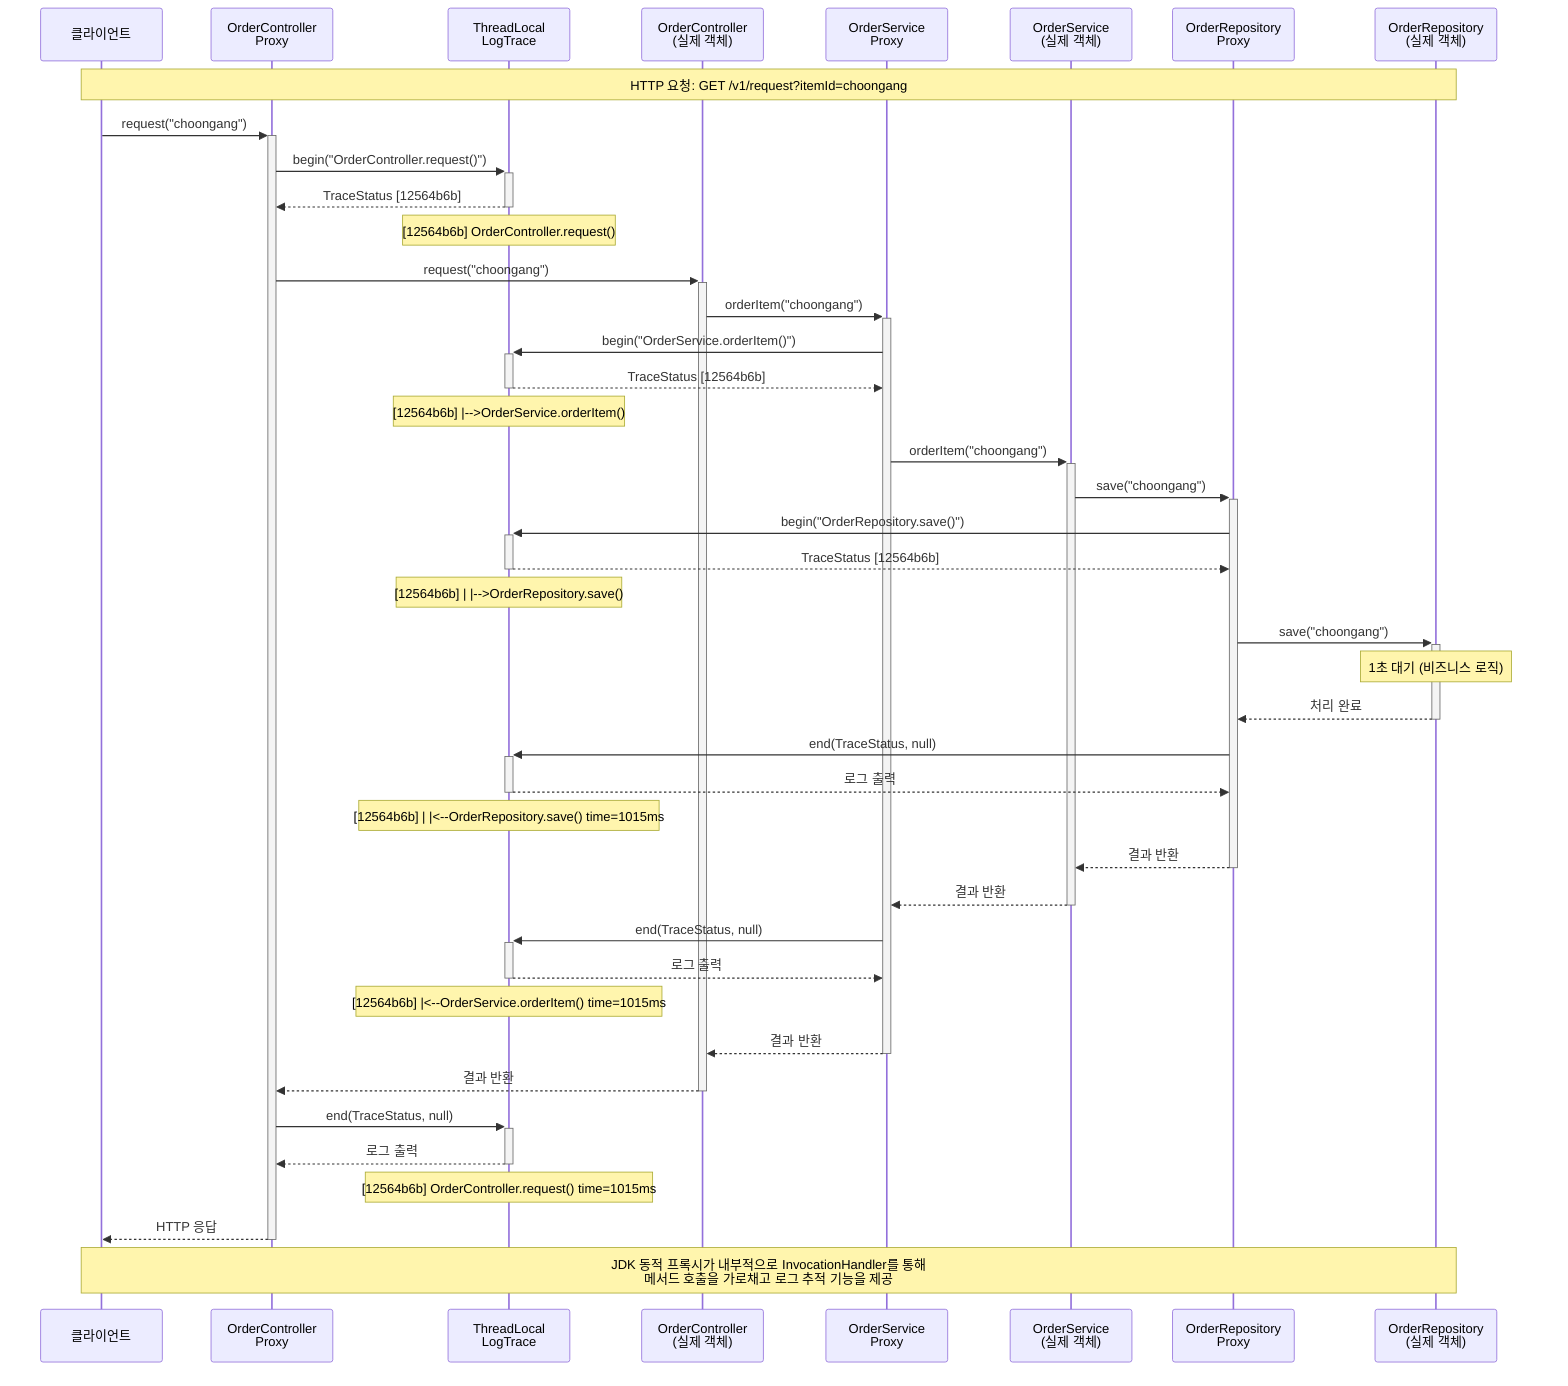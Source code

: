 sequenceDiagram
    participant Client as 클라이언트
    participant ControllerProxy as OrderController<br/>Proxy
    participant LogTrace as ThreadLocal<br/>LogTrace
    participant Controller as OrderController<br/>(실제 객체)
    participant ServiceProxy as OrderService<br/>Proxy
    participant Service as OrderService<br/>(실제 객체)
    participant RepoProxy as OrderRepository<br/>Proxy
    participant Repository as OrderRepository<br/>(실제 객체)

    Note over Client, Repository: HTTP 요청: GET /v1/request?itemId=choongang

    Client->>+ControllerProxy: request("choongang")
    ControllerProxy->>+LogTrace: begin("OrderController.request()")
    LogTrace-->>-ControllerProxy: TraceStatus [12564b6b]
    Note over LogTrace: [12564b6b] OrderController.request()
    
    ControllerProxy->>+Controller: request("choongang")
    Controller->>+ServiceProxy: orderItem("choongang")
    ServiceProxy->>+LogTrace: begin("OrderService.orderItem()")
    LogTrace-->>-ServiceProxy: TraceStatus [12564b6b]
    Note over LogTrace: [12564b6b] |-->OrderService.orderItem()
    
    ServiceProxy->>+Service: orderItem("choongang")
    Service->>+RepoProxy: save("choongang")
    RepoProxy->>+LogTrace: begin("OrderRepository.save()")
    LogTrace-->>-RepoProxy: TraceStatus [12564b6b]
    Note over LogTrace: [12564b6b] |   |-->OrderRepository.save()
    
    RepoProxy->>+Repository: save("choongang")
    Note over Repository: 1초 대기 (비즈니스 로직)
    Repository-->>-RepoProxy: 처리 완료
    
    RepoProxy->>+LogTrace: end(TraceStatus, null)
    LogTrace-->>-RepoProxy: 로그 출력
    Note over LogTrace: [12564b6b] |   |<--OrderRepository.save() time=1015ms
    RepoProxy-->>-Service: 결과 반환
    
    Service-->>-ServiceProxy: 결과 반환
    ServiceProxy->>+LogTrace: end(TraceStatus, null)
    LogTrace-->>-ServiceProxy: 로그 출력
    Note over LogTrace: [12564b6b] |<--OrderService.orderItem() time=1015ms
    ServiceProxy-->>-Controller: 결과 반환
    
    Controller-->>-ControllerProxy: 결과 반환
    ControllerProxy->>+LogTrace: end(TraceStatus, null)
    LogTrace-->>-ControllerProxy: 로그 출력
    Note over LogTrace: [12564b6b] OrderController.request() time=1015ms
    ControllerProxy-->>-Client: HTTP 응답

    Note over Client, Repository: JDK 동적 프록시가 내부적으로 InvocationHandler를 통해<br/>메서드 호출을 가로채고 로그 추적 기능을 제공